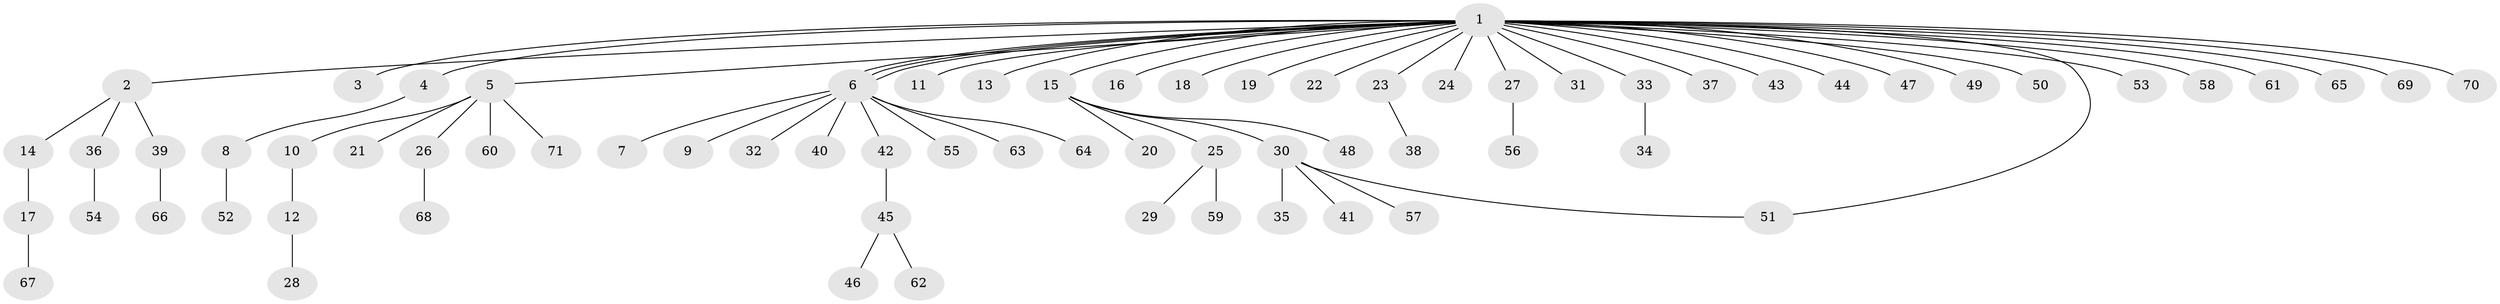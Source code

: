 // Generated by graph-tools (version 1.1) at 2025/35/03/09/25 02:35:25]
// undirected, 71 vertices, 73 edges
graph export_dot {
graph [start="1"]
  node [color=gray90,style=filled];
  1;
  2;
  3;
  4;
  5;
  6;
  7;
  8;
  9;
  10;
  11;
  12;
  13;
  14;
  15;
  16;
  17;
  18;
  19;
  20;
  21;
  22;
  23;
  24;
  25;
  26;
  27;
  28;
  29;
  30;
  31;
  32;
  33;
  34;
  35;
  36;
  37;
  38;
  39;
  40;
  41;
  42;
  43;
  44;
  45;
  46;
  47;
  48;
  49;
  50;
  51;
  52;
  53;
  54;
  55;
  56;
  57;
  58;
  59;
  60;
  61;
  62;
  63;
  64;
  65;
  66;
  67;
  68;
  69;
  70;
  71;
  1 -- 2;
  1 -- 3;
  1 -- 4;
  1 -- 5;
  1 -- 6;
  1 -- 6;
  1 -- 6;
  1 -- 11;
  1 -- 13;
  1 -- 15;
  1 -- 16;
  1 -- 18;
  1 -- 19;
  1 -- 22;
  1 -- 23;
  1 -- 24;
  1 -- 27;
  1 -- 31;
  1 -- 33;
  1 -- 37;
  1 -- 43;
  1 -- 44;
  1 -- 47;
  1 -- 49;
  1 -- 50;
  1 -- 51;
  1 -- 53;
  1 -- 58;
  1 -- 61;
  1 -- 65;
  1 -- 69;
  1 -- 70;
  2 -- 14;
  2 -- 36;
  2 -- 39;
  4 -- 8;
  5 -- 10;
  5 -- 21;
  5 -- 26;
  5 -- 60;
  5 -- 71;
  6 -- 7;
  6 -- 9;
  6 -- 32;
  6 -- 40;
  6 -- 42;
  6 -- 55;
  6 -- 63;
  6 -- 64;
  8 -- 52;
  10 -- 12;
  12 -- 28;
  14 -- 17;
  15 -- 20;
  15 -- 25;
  15 -- 30;
  15 -- 48;
  17 -- 67;
  23 -- 38;
  25 -- 29;
  25 -- 59;
  26 -- 68;
  27 -- 56;
  30 -- 35;
  30 -- 41;
  30 -- 51;
  30 -- 57;
  33 -- 34;
  36 -- 54;
  39 -- 66;
  42 -- 45;
  45 -- 46;
  45 -- 62;
}
